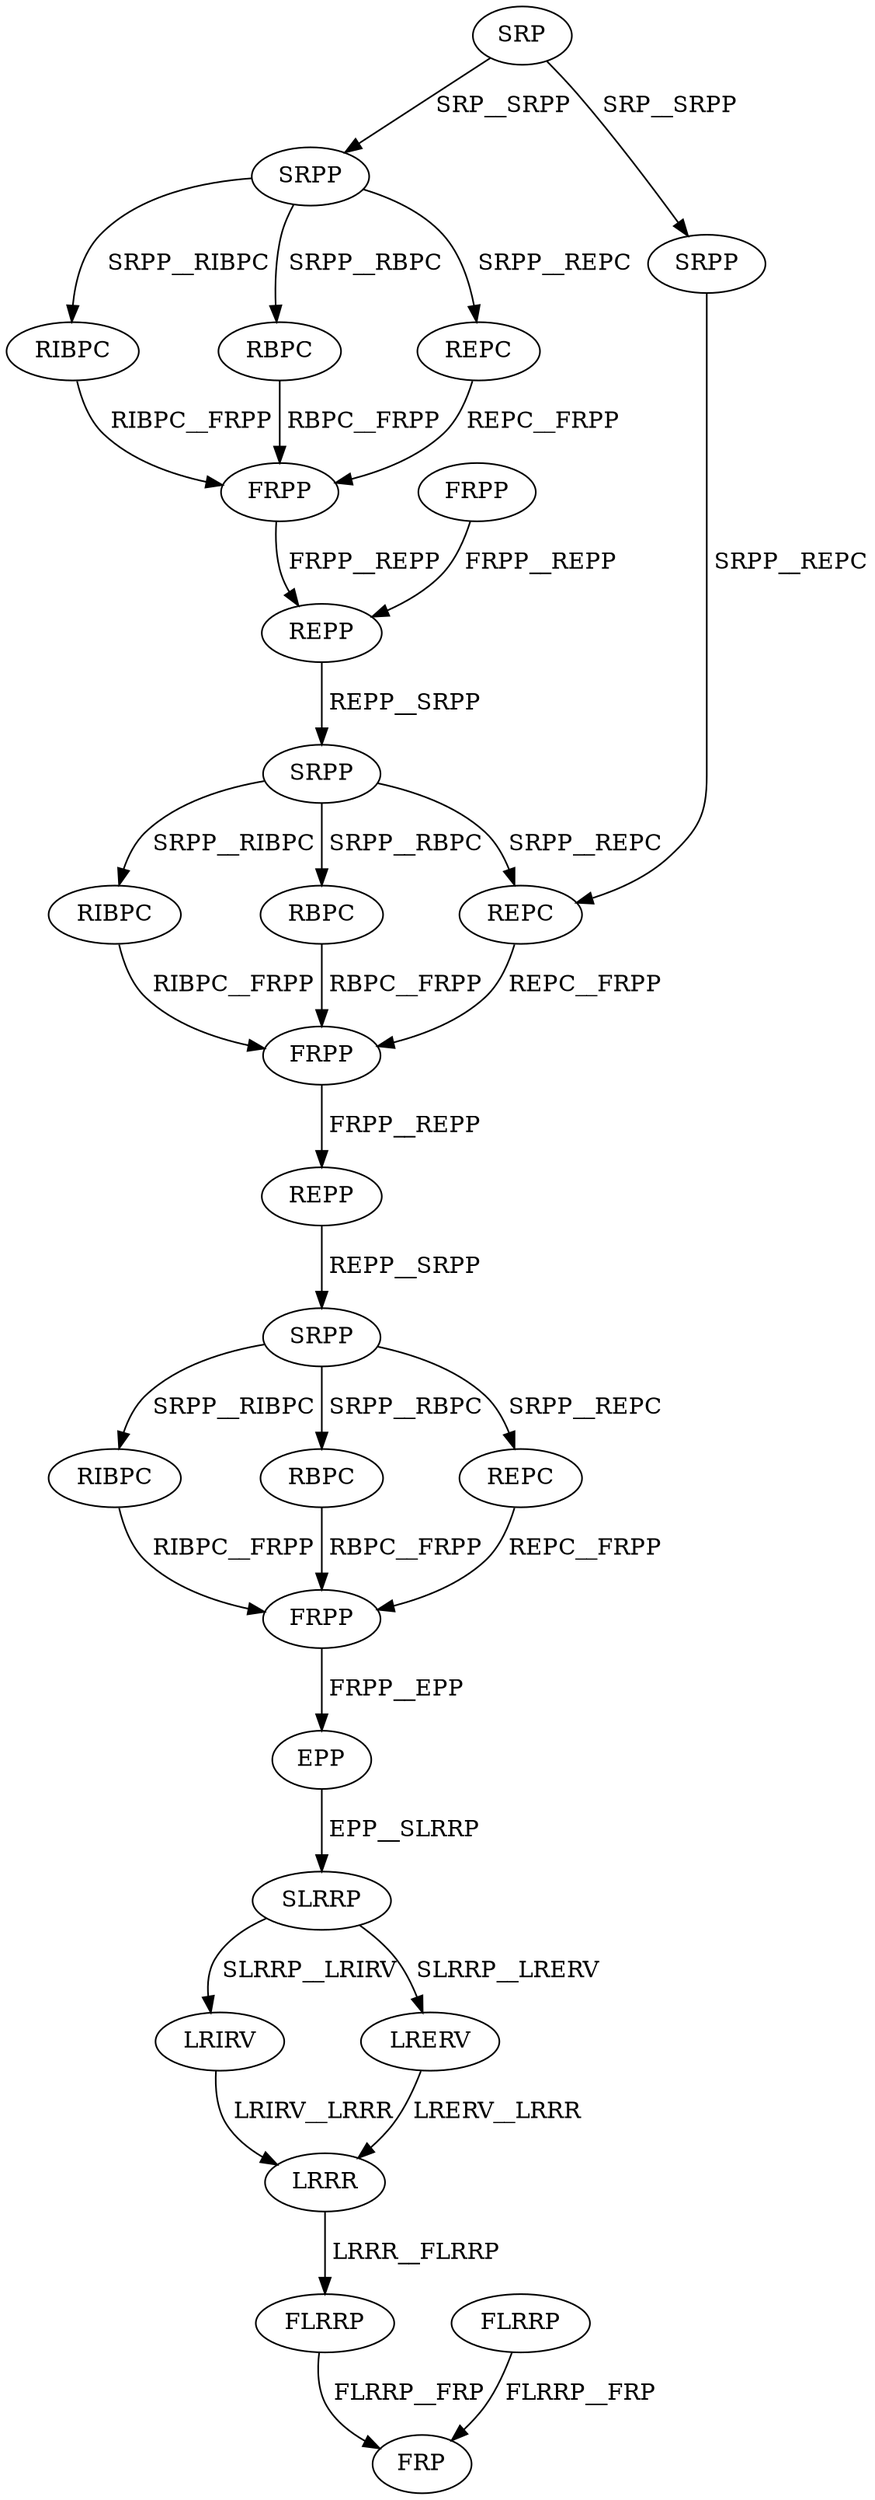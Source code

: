 digraph G { 
1 [label="SRP",color=black,fontcolor=black];
2 [label="SRPP",color=black,fontcolor=black];
3 [label="FRPP",color=black,fontcolor=black];
4 [label="RBPC",color=black,fontcolor=black];
5 [label="REPC",color=black,fontcolor=black];
6 [label="RIBPC",color=black,fontcolor=black];
7 [label="FRPP",color=black,fontcolor=black];
8 [label="SRPP",color=black,fontcolor=black];
9 [label="REPP",color=black,fontcolor=black];
10 [label="SRPP",color=black,fontcolor=black];
11 [label="REPC",color=black,fontcolor=black];
12 [label="RIBPC",color=black,fontcolor=black];
13 [label="RBPC",color=black,fontcolor=black];
14 [label="FRPP",color=black,fontcolor=black];
15 [label="REPP",color=black,fontcolor=black];
16 [label="SRPP",color=black,fontcolor=black];
17 [label="RIBPC",color=black,fontcolor=black];
18 [label="RBPC",color=black,fontcolor=black];
19 [label="REPC",color=black,fontcolor=black];
20 [label="FRPP",color=black,fontcolor=black];
21 [label="EPP",color=black,fontcolor=black];
22 [label="SLRRP",color=black,fontcolor=black];
23 [label="LRIRV",color=black,fontcolor=black];
24 [label="LRERV",color=black,fontcolor=black];
25 [label="FLRRP",color=black,fontcolor=black];
26 [label="LRRR",color=black,fontcolor=black];
27 [label="FLRRP",color=black,fontcolor=black];
28 [label="FRP",color=black,fontcolor=black];
1->2[label=" SRP__SRPP",color=black,fontcolor=black];
1->8[label=" SRP__SRPP",color=black,fontcolor=black];
2->4[label=" SRPP__RBPC",color=black,fontcolor=black];
2->5[label=" SRPP__REPC",color=black,fontcolor=black];
2->6[label=" SRPP__RIBPC",color=black,fontcolor=black];
3->9[label=" FRPP__REPP",color=black,fontcolor=black];
4->7[label=" RBPC__FRPP",color=black,fontcolor=black];
5->7[label=" REPC__FRPP",color=black,fontcolor=black];
6->7[label=" RIBPC__FRPP",color=black,fontcolor=black];
7->9[label=" FRPP__REPP",color=black,fontcolor=black];
8->11[label=" SRPP__REPC",color=black,fontcolor=black];
9->10[label=" REPP__SRPP",color=black,fontcolor=black];
10->11[label=" SRPP__REPC",color=black,fontcolor=black];
10->12[label=" SRPP__RIBPC",color=black,fontcolor=black];
10->13[label=" SRPP__RBPC",color=black,fontcolor=black];
11->14[label=" REPC__FRPP",color=black,fontcolor=black];
12->14[label=" RIBPC__FRPP",color=black,fontcolor=black];
13->14[label=" RBPC__FRPP",color=black,fontcolor=black];
14->15[label=" FRPP__REPP",color=black,fontcolor=black];
15->16[label=" REPP__SRPP",color=black,fontcolor=black];
16->17[label=" SRPP__RIBPC",color=black,fontcolor=black];
16->18[label=" SRPP__RBPC",color=black,fontcolor=black];
16->19[label=" SRPP__REPC",color=black,fontcolor=black];
17->20[label=" RIBPC__FRPP",color=black,fontcolor=black];
18->20[label=" RBPC__FRPP",color=black,fontcolor=black];
19->20[label=" REPC__FRPP",color=black,fontcolor=black];
20->21[label=" FRPP__EPP",color=black,fontcolor=black];
21->22[label=" EPP__SLRRP",color=black,fontcolor=black];
22->23[label=" SLRRP__LRIRV",color=black,fontcolor=black];
22->24[label=" SLRRP__LRERV",color=black,fontcolor=black];
23->26[label=" LRIRV__LRRR",color=black,fontcolor=black];
24->26[label=" LRERV__LRRR",color=black,fontcolor=black];
25->28[label=" FLRRP__FRP",color=black,fontcolor=black];
26->27[label=" LRRR__FLRRP",color=black,fontcolor=black];
27->28[label=" FLRRP__FRP",color=black,fontcolor=black];
}
